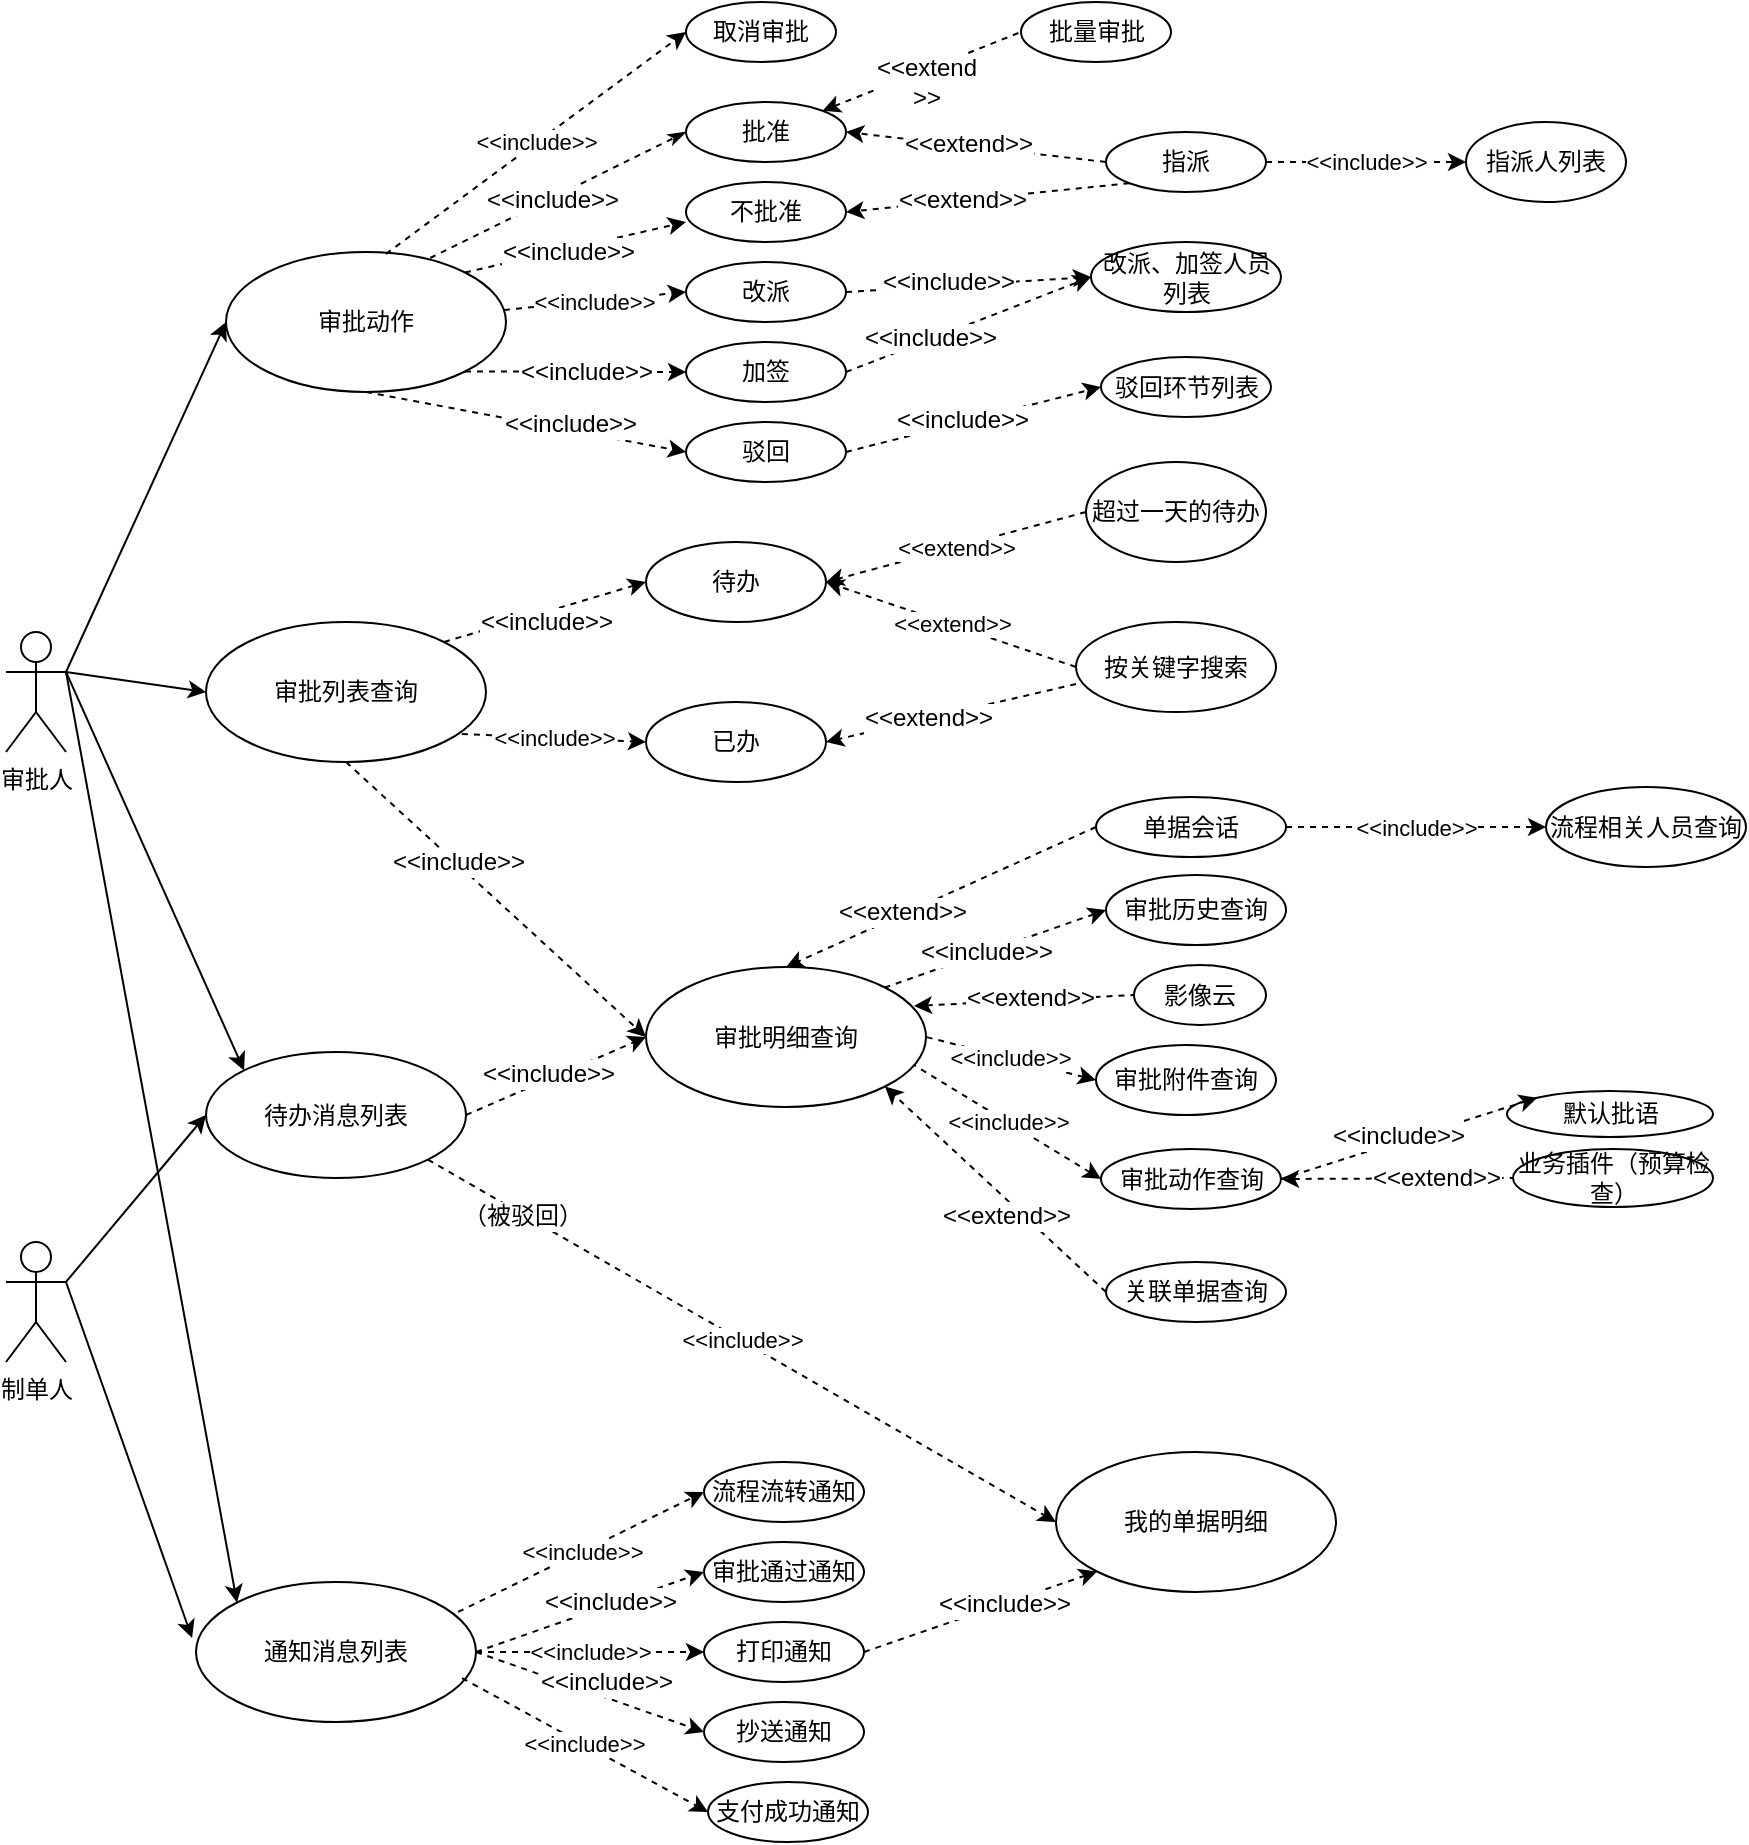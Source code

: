 <mxfile version="10.9.2" type="github"><diagram id="UgguKXTJ0CuWXtZt0lWa" name="ç¬¬ 1 é¡µ"><mxGraphModel dx="871" dy="521" grid="1" gridSize="10" guides="1" tooltips="1" connect="1" arrows="1" fold="1" page="1" pageScale="1" pageWidth="1169" pageHeight="1654" math="0" shadow="0"><root><mxCell id="0"/><mxCell id="1" parent="0"/><mxCell id="1ihIOpJyxMMIVVrJ6Hi1-26" value="审批人" style="shape=umlActor;verticalLabelPosition=bottom;labelBackgroundColor=#ffffff;verticalAlign=top;html=1;" parent="1" vertex="1"><mxGeometry x="215" y="525" width="30" height="60" as="geometry"/></mxCell><mxCell id="1ihIOpJyxMMIVVrJ6Hi1-27" value="审批动作&lt;br&gt;" style="ellipse;whiteSpace=wrap;html=1;" parent="1" vertex="1"><mxGeometry x="325" y="335" width="140" height="70" as="geometry"/></mxCell><mxCell id="1ihIOpJyxMMIVVrJ6Hi1-32" value="批准&lt;br&gt;" style="ellipse;whiteSpace=wrap;html=1;" parent="1" vertex="1"><mxGeometry x="555" y="260" width="80" height="30" as="geometry"/></mxCell><mxCell id="1ihIOpJyxMMIVVrJ6Hi1-36" value="不批准&lt;br&gt;" style="ellipse;whiteSpace=wrap;html=1;" parent="1" vertex="1"><mxGeometry x="555" y="300" width="80" height="30" as="geometry"/></mxCell><mxCell id="1ihIOpJyxMMIVVrJ6Hi1-37" value="改派&lt;br&gt;" style="ellipse;whiteSpace=wrap;html=1;" parent="1" vertex="1"><mxGeometry x="555" y="340" width="80" height="30" as="geometry"/></mxCell><mxCell id="1ihIOpJyxMMIVVrJ6Hi1-38" value="加签&lt;br&gt;" style="ellipse;whiteSpace=wrap;html=1;" parent="1" vertex="1"><mxGeometry x="555" y="380" width="80" height="30" as="geometry"/></mxCell><mxCell id="1ihIOpJyxMMIVVrJ6Hi1-39" value="驳回&lt;br&gt;" style="ellipse;whiteSpace=wrap;html=1;" parent="1" vertex="1"><mxGeometry x="555" y="420" width="80" height="30" as="geometry"/></mxCell><mxCell id="1ihIOpJyxMMIVVrJ6Hi1-46" value="" style="endArrow=classic;html=1;strokeColor=#000000;entryX=0;entryY=0.5;entryDx=0;entryDy=0;exitX=1;exitY=0.333;exitDx=0;exitDy=0;exitPerimeter=0;" parent="1" source="1ihIOpJyxMMIVVrJ6Hi1-26" target="1ihIOpJyxMMIVVrJ6Hi1-27" edge="1"><mxGeometry width="50" height="50" relative="1" as="geometry"><mxPoint x="245" y="450" as="sourcePoint"/><mxPoint x="345" y="340" as="targetPoint"/></mxGeometry></mxCell><mxCell id="1ihIOpJyxMMIVVrJ6Hi1-48" value="" style="endArrow=classicThin;dashed=1;html=1;strokeColor=#000000;exitX=0.729;exitY=0.043;exitDx=0;exitDy=0;exitPerimeter=0;entryX=0;entryY=0.5;entryDx=0;entryDy=0;endFill=1;" parent="1" source="1ihIOpJyxMMIVVrJ6Hi1-27" target="1ihIOpJyxMMIVVrJ6Hi1-32" edge="1"><mxGeometry width="50" height="50" relative="1" as="geometry"><mxPoint x="485" y="325" as="sourcePoint"/><mxPoint x="535" y="275" as="targetPoint"/></mxGeometry></mxCell><mxCell id="1ihIOpJyxMMIVVrJ6Hi1-49" value="&amp;lt;&amp;lt;include&amp;gt;&amp;gt;" style="text;html=1;resizable=0;points=[];align=center;verticalAlign=middle;labelBackgroundColor=#ffffff;" parent="1ihIOpJyxMMIVVrJ6Hi1-48" vertex="1" connectable="0"><mxGeometry x="-0.054" y="-1" relative="1" as="geometry"><mxPoint as="offset"/></mxGeometry></mxCell><mxCell id="1ihIOpJyxMMIVVrJ6Hi1-53" value="" style="endArrow=classic;dashed=1;html=1;strokeColor=#000000;exitX=1;exitY=0;exitDx=0;exitDy=0;endFill=1;" parent="1" source="1ihIOpJyxMMIVVrJ6Hi1-27" edge="1"><mxGeometry width="50" height="50" relative="1" as="geometry"><mxPoint x="505" y="370" as="sourcePoint"/><mxPoint x="555" y="320" as="targetPoint"/></mxGeometry></mxCell><mxCell id="1ihIOpJyxMMIVVrJ6Hi1-54" value="&amp;lt;&amp;lt;include&amp;gt;&amp;gt;" style="text;html=1;resizable=0;points=[];align=center;verticalAlign=middle;labelBackgroundColor=#ffffff;" parent="1ihIOpJyxMMIVVrJ6Hi1-53" vertex="1" connectable="0"><mxGeometry x="-0.073" y="-1" relative="1" as="geometry"><mxPoint as="offset"/></mxGeometry></mxCell><mxCell id="1ihIOpJyxMMIVVrJ6Hi1-55" value="&lt;span&gt;&amp;lt;&amp;lt;include&amp;gt;&amp;gt;&lt;/span&gt;" style="endArrow=classic;dashed=1;html=1;strokeColor=#000000;exitX=0.993;exitY=0.414;exitDx=0;exitDy=0;exitPerimeter=0;entryX=0;entryY=0.5;entryDx=0;entryDy=0;entryPerimeter=0;endFill=1;" parent="1" source="1ihIOpJyxMMIVVrJ6Hi1-27" target="1ihIOpJyxMMIVVrJ6Hi1-37" edge="1"><mxGeometry width="50" height="50" relative="1" as="geometry"><mxPoint x="485" y="395" as="sourcePoint"/><mxPoint x="535" y="345" as="targetPoint"/></mxGeometry></mxCell><mxCell id="1ihIOpJyxMMIVVrJ6Hi1-57" value="" style="endArrow=classic;dashed=1;html=1;strokeColor=#000000;exitX=1;exitY=1;exitDx=0;exitDy=0;entryX=0;entryY=0.5;entryDx=0;entryDy=0;endFill=1;" parent="1" source="1ihIOpJyxMMIVVrJ6Hi1-27" target="1ihIOpJyxMMIVVrJ6Hi1-38" edge="1"><mxGeometry width="50" height="50" relative="1" as="geometry"><mxPoint x="485" y="430" as="sourcePoint"/><mxPoint x="535" y="380" as="targetPoint"/></mxGeometry></mxCell><mxCell id="1ihIOpJyxMMIVVrJ6Hi1-58" value="&amp;lt;&amp;lt;include&amp;gt;&amp;gt;" style="text;html=1;resizable=0;points=[];align=center;verticalAlign=middle;labelBackgroundColor=#ffffff;" parent="1ihIOpJyxMMIVVrJ6Hi1-57" vertex="1" connectable="0"><mxGeometry x="0.369" y="4" relative="1" as="geometry"><mxPoint x="-15" y="4" as="offset"/></mxGeometry></mxCell><mxCell id="1ihIOpJyxMMIVVrJ6Hi1-60" value="" style="endArrow=classic;dashed=1;html=1;strokeColor=#000000;exitX=0.5;exitY=1;exitDx=0;exitDy=0;entryX=0;entryY=0.5;entryDx=0;entryDy=0;endFill=1;" parent="1" source="1ihIOpJyxMMIVVrJ6Hi1-27" target="1ihIOpJyxMMIVVrJ6Hi1-39" edge="1"><mxGeometry width="50" height="50" relative="1" as="geometry"><mxPoint x="465" y="470" as="sourcePoint"/><mxPoint x="515" y="420" as="targetPoint"/></mxGeometry></mxCell><mxCell id="1ihIOpJyxMMIVVrJ6Hi1-61" value="&amp;lt;&amp;lt;include&amp;gt;&amp;gt;" style="text;html=1;resizable=0;points=[];align=center;verticalAlign=middle;labelBackgroundColor=#ffffff;" parent="1ihIOpJyxMMIVVrJ6Hi1-60" vertex="1" connectable="0"><mxGeometry x="0.268" y="3" relative="1" as="geometry"><mxPoint as="offset"/></mxGeometry></mxCell><mxCell id="1ihIOpJyxMMIVVrJ6Hi1-62" value="指派&lt;br&gt;" style="ellipse;whiteSpace=wrap;html=1;" parent="1" vertex="1"><mxGeometry x="765" y="275" width="80" height="30" as="geometry"/></mxCell><mxCell id="1ihIOpJyxMMIVVrJ6Hi1-65" value="" style="endArrow=classic;dashed=1;html=1;strokeColor=#000000;entryX=1;entryY=0.5;entryDx=0;entryDy=0;exitX=0;exitY=0.5;exitDx=0;exitDy=0;endFill=1;" parent="1" source="1ihIOpJyxMMIVVrJ6Hi1-62" target="1ihIOpJyxMMIVVrJ6Hi1-32" edge="1"><mxGeometry width="50" height="50" relative="1" as="geometry"><mxPoint x="675" y="330" as="sourcePoint"/><mxPoint x="725" y="280" as="targetPoint"/></mxGeometry></mxCell><mxCell id="1ihIOpJyxMMIVVrJ6Hi1-66" value="&amp;lt;&amp;lt;extend&amp;gt;&amp;gt;" style="text;html=1;resizable=0;points=[];align=center;verticalAlign=middle;labelBackgroundColor=#ffffff;" parent="1ihIOpJyxMMIVVrJ6Hi1-65" vertex="1" connectable="0"><mxGeometry x="0.063" y="-1" relative="1" as="geometry"><mxPoint as="offset"/></mxGeometry></mxCell><mxCell id="1ihIOpJyxMMIVVrJ6Hi1-67" value="" style="endArrow=classic;dashed=1;html=1;strokeColor=#000000;entryX=1;entryY=0.5;entryDx=0;entryDy=0;exitX=0;exitY=1;exitDx=0;exitDy=0;endFill=1;" parent="1" source="1ihIOpJyxMMIVVrJ6Hi1-62" target="1ihIOpJyxMMIVVrJ6Hi1-36" edge="1"><mxGeometry width="50" height="50" relative="1" as="geometry"><mxPoint x="735" y="430" as="sourcePoint"/><mxPoint x="785" y="380" as="targetPoint"/></mxGeometry></mxCell><mxCell id="1ihIOpJyxMMIVVrJ6Hi1-68" value="&amp;lt;&amp;lt;extend&amp;gt;&amp;gt;" style="text;html=1;resizable=0;points=[];align=center;verticalAlign=middle;labelBackgroundColor=#ffffff;" parent="1ihIOpJyxMMIVVrJ6Hi1-67" vertex="1" connectable="0"><mxGeometry x="0.183" relative="1" as="geometry"><mxPoint as="offset"/></mxGeometry></mxCell><mxCell id="1ihIOpJyxMMIVVrJ6Hi1-69" value="审批列表查询" style="ellipse;whiteSpace=wrap;html=1;" parent="1" vertex="1"><mxGeometry x="315" y="520" width="140" height="70" as="geometry"/></mxCell><mxCell id="1ihIOpJyxMMIVVrJ6Hi1-70" value="审批明细查询" style="ellipse;whiteSpace=wrap;html=1;" parent="1" vertex="1"><mxGeometry x="535" y="692.5" width="140" height="70" as="geometry"/></mxCell><mxCell id="1ihIOpJyxMMIVVrJ6Hi1-71" value="审批历史查询" style="ellipse;whiteSpace=wrap;html=1;" parent="1" vertex="1"><mxGeometry x="765" y="646.5" width="90" height="35" as="geometry"/></mxCell><mxCell id="1ihIOpJyxMMIVVrJ6Hi1-72" value="审批附件查询" style="ellipse;whiteSpace=wrap;html=1;" parent="1" vertex="1"><mxGeometry x="760" y="731.5" width="90" height="35" as="geometry"/></mxCell><mxCell id="1ihIOpJyxMMIVVrJ6Hi1-73" value="审批动作查询" style="ellipse;whiteSpace=wrap;html=1;" parent="1" vertex="1"><mxGeometry x="762.5" y="783.5" width="90" height="30" as="geometry"/></mxCell><mxCell id="1ihIOpJyxMMIVVrJ6Hi1-74" value="" style="endArrow=classic;html=1;strokeColor=#000000;entryX=0;entryY=0.5;entryDx=0;entryDy=0;exitX=1;exitY=0.333;exitDx=0;exitDy=0;exitPerimeter=0;" parent="1" source="1ihIOpJyxMMIVVrJ6Hi1-26" target="1ihIOpJyxMMIVVrJ6Hi1-69" edge="1"><mxGeometry width="50" height="50" relative="1" as="geometry"><mxPoint x="245" y="550" as="sourcePoint"/><mxPoint x="315" y="460" as="targetPoint"/></mxGeometry></mxCell><mxCell id="1ihIOpJyxMMIVVrJ6Hi1-77" value="" style="endArrow=none;dashed=1;html=1;strokeColor=#000000;entryX=1;entryY=0;entryDx=0;entryDy=0;exitX=0;exitY=0.5;exitDx=0;exitDy=0;endFill=0;startArrow=classic;startFill=1;" parent="1" source="1ihIOpJyxMMIVVrJ6Hi1-71" target="1ihIOpJyxMMIVVrJ6Hi1-70" edge="1"><mxGeometry width="50" height="50" relative="1" as="geometry"><mxPoint x="705" y="742.5" as="sourcePoint"/><mxPoint x="755" y="692.5" as="targetPoint"/></mxGeometry></mxCell><mxCell id="1ihIOpJyxMMIVVrJ6Hi1-78" value="&amp;lt;&amp;lt;include&amp;gt;&amp;gt;" style="text;html=1;resizable=0;points=[];align=center;verticalAlign=middle;labelBackgroundColor=#ffffff;" parent="1ihIOpJyxMMIVVrJ6Hi1-77" vertex="1" connectable="0"><mxGeometry x="-0.354" y="-1" relative="1" as="geometry"><mxPoint x="-24" y="9" as="offset"/></mxGeometry></mxCell><mxCell id="1ihIOpJyxMMIVVrJ6Hi1-79" value="&amp;lt;&amp;lt;include&amp;gt;&amp;gt;" style="endArrow=none;dashed=1;html=1;strokeColor=#000000;entryX=1;entryY=0.5;entryDx=0;entryDy=0;exitX=0;exitY=0.5;exitDx=0;exitDy=0;endFill=0;startArrow=classic;startFill=1;" parent="1" source="1ihIOpJyxMMIVVrJ6Hi1-72" target="1ihIOpJyxMMIVVrJ6Hi1-70" edge="1"><mxGeometry width="50" height="50" relative="1" as="geometry"><mxPoint x="715" y="822.5" as="sourcePoint"/><mxPoint x="765" y="772.5" as="targetPoint"/></mxGeometry></mxCell><mxCell id="1ihIOpJyxMMIVVrJ6Hi1-80" value="&amp;lt;&amp;lt;include&amp;gt;&amp;gt;" style="endArrow=none;dashed=1;html=1;strokeColor=#000000;entryX=0.957;entryY=0.7;entryDx=0;entryDy=0;entryPerimeter=0;exitX=0;exitY=0.5;exitDx=0;exitDy=0;endFill=0;startArrow=classic;startFill=1;" parent="1" source="1ihIOpJyxMMIVVrJ6Hi1-73" target="1ihIOpJyxMMIVVrJ6Hi1-70" edge="1"><mxGeometry width="50" height="50" relative="1" as="geometry"><mxPoint x="685" y="812.5" as="sourcePoint"/><mxPoint x="735" y="762.5" as="targetPoint"/></mxGeometry></mxCell><mxCell id="1ihIOpJyxMMIVVrJ6Hi1-81" value="待办" style="ellipse;whiteSpace=wrap;html=1;" parent="1" vertex="1"><mxGeometry x="535" y="480" width="90" height="40" as="geometry"/></mxCell><mxCell id="1ihIOpJyxMMIVVrJ6Hi1-82" value="已办" style="ellipse;whiteSpace=wrap;html=1;" parent="1" vertex="1"><mxGeometry x="535" y="560" width="90" height="40" as="geometry"/></mxCell><mxCell id="1ihIOpJyxMMIVVrJ6Hi1-84" value="" style="endArrow=classic;dashed=1;html=1;strokeColor=#000000;entryX=0;entryY=0.5;entryDx=0;entryDy=0;endFill=1;" parent="1" target="1ihIOpJyxMMIVVrJ6Hi1-81" edge="1"><mxGeometry width="50" height="50" relative="1" as="geometry"><mxPoint x="434" y="530" as="sourcePoint"/><mxPoint x="515" y="510" as="targetPoint"/></mxGeometry></mxCell><mxCell id="1ihIOpJyxMMIVVrJ6Hi1-85" value="&amp;lt;&amp;lt;include&amp;gt;&amp;gt;" style="text;html=1;resizable=0;points=[];align=center;verticalAlign=middle;labelBackgroundColor=#ffffff;" parent="1ihIOpJyxMMIVVrJ6Hi1-84" vertex="1" connectable="0"><mxGeometry x="0.207" relative="1" as="geometry"><mxPoint x="-10.5" y="8" as="offset"/></mxGeometry></mxCell><mxCell id="1ihIOpJyxMMIVVrJ6Hi1-86" value="&amp;lt;&amp;lt;include&amp;gt;&amp;gt;" style="endArrow=classic;dashed=1;html=1;strokeColor=#000000;entryX=0;entryY=0.5;entryDx=0;entryDy=0;exitX=0.914;exitY=0.8;exitDx=0;exitDy=0;exitPerimeter=0;endFill=1;" parent="1" source="1ihIOpJyxMMIVVrJ6Hi1-69" target="1ihIOpJyxMMIVVrJ6Hi1-82" edge="1"><mxGeometry width="50" height="50" relative="1" as="geometry"><mxPoint x="455" y="620" as="sourcePoint"/><mxPoint x="505" y="570" as="targetPoint"/></mxGeometry></mxCell><mxCell id="1ihIOpJyxMMIVVrJ6Hi1-87" value="超过一天的待办" style="ellipse;whiteSpace=wrap;html=1;" parent="1" vertex="1"><mxGeometry x="755" y="440" width="90" height="50" as="geometry"/></mxCell><mxCell id="1ihIOpJyxMMIVVrJ6Hi1-88" value="&amp;lt;&amp;lt;extend&amp;gt;&amp;gt;" style="endArrow=classic;dashed=1;html=1;strokeColor=#000000;entryX=1;entryY=0.5;entryDx=0;entryDy=0;exitX=0;exitY=0.5;exitDx=0;exitDy=0;endFill=1;" parent="1" source="1ihIOpJyxMMIVVrJ6Hi1-87" target="1ihIOpJyxMMIVVrJ6Hi1-81" edge="1"><mxGeometry width="50" height="50" relative="1" as="geometry"><mxPoint x="635" y="530" as="sourcePoint"/><mxPoint x="685" y="480" as="targetPoint"/></mxGeometry></mxCell><mxCell id="1ihIOpJyxMMIVVrJ6Hi1-89" value="按关键字搜索" style="ellipse;whiteSpace=wrap;html=1;" parent="1" vertex="1"><mxGeometry x="750" y="520" width="100" height="45" as="geometry"/></mxCell><mxCell id="1ihIOpJyxMMIVVrJ6Hi1-90" value="&amp;lt;&amp;lt;extend&amp;gt;&amp;gt;" style="endArrow=classic;dashed=1;html=1;strokeColor=#000000;entryX=1;entryY=0.5;entryDx=0;entryDy=0;exitX=0;exitY=0.5;exitDx=0;exitDy=0;endFill=1;" parent="1" source="1ihIOpJyxMMIVVrJ6Hi1-89" target="1ihIOpJyxMMIVVrJ6Hi1-81" edge="1"><mxGeometry width="50" height="50" relative="1" as="geometry"><mxPoint x="665" y="590" as="sourcePoint"/><mxPoint x="715" y="540" as="targetPoint"/></mxGeometry></mxCell><mxCell id="1ihIOpJyxMMIVVrJ6Hi1-91" value="" style="endArrow=classic;dashed=1;html=1;strokeColor=#000000;entryX=1;entryY=0.5;entryDx=0;entryDy=0;exitX=0;exitY=0.689;exitDx=0;exitDy=0;exitPerimeter=0;endFill=1;" parent="1" source="1ihIOpJyxMMIVVrJ6Hi1-89" target="1ihIOpJyxMMIVVrJ6Hi1-82" edge="1"><mxGeometry width="50" height="50" relative="1" as="geometry"><mxPoint x="675" y="610" as="sourcePoint"/><mxPoint x="725" y="560" as="targetPoint"/></mxGeometry></mxCell><mxCell id="1ihIOpJyxMMIVVrJ6Hi1-92" value="&amp;lt;&amp;lt;extend&amp;gt;&amp;gt;" style="text;html=1;resizable=0;points=[];align=center;verticalAlign=middle;labelBackgroundColor=#ffffff;" parent="1ihIOpJyxMMIVVrJ6Hi1-91" vertex="1" connectable="0"><mxGeometry x="0.195" y="-1" relative="1" as="geometry"><mxPoint as="offset"/></mxGeometry></mxCell><mxCell id="1ihIOpJyxMMIVVrJ6Hi1-93" value="关联单据查询" style="ellipse;whiteSpace=wrap;html=1;" parent="1" vertex="1"><mxGeometry x="765" y="840" width="90" height="30" as="geometry"/></mxCell><mxCell id="1ihIOpJyxMMIVVrJ6Hi1-94" value="" style="endArrow=classic;dashed=1;html=1;strokeColor=#000000;entryX=1;entryY=1;entryDx=0;entryDy=0;exitX=0;exitY=0.5;exitDx=0;exitDy=0;endFill=1;" parent="1" source="1ihIOpJyxMMIVVrJ6Hi1-93" target="1ihIOpJyxMMIVVrJ6Hi1-70" edge="1"><mxGeometry width="50" height="50" relative="1" as="geometry"><mxPoint x="675" y="827.5" as="sourcePoint"/><mxPoint x="725" y="777.5" as="targetPoint"/></mxGeometry></mxCell><mxCell id="1ihIOpJyxMMIVVrJ6Hi1-95" value="&amp;lt;&amp;lt;extend&amp;gt;&amp;gt;" style="text;html=1;resizable=0;points=[];align=center;verticalAlign=middle;labelBackgroundColor=#ffffff;" parent="1ihIOpJyxMMIVVrJ6Hi1-94" vertex="1" connectable="0"><mxGeometry x="-0.39" relative="1" as="geometry"><mxPoint x="-16.5" y="-7" as="offset"/></mxGeometry></mxCell><mxCell id="1ihIOpJyxMMIVVrJ6Hi1-96" value="单据会话" style="ellipse;whiteSpace=wrap;html=1;" parent="1" vertex="1"><mxGeometry x="760" y="607.5" width="95" height="30" as="geometry"/></mxCell><mxCell id="1ihIOpJyxMMIVVrJ6Hi1-97" value="" style="endArrow=classic;dashed=1;html=1;strokeColor=#000000;entryX=0.5;entryY=0;entryDx=0;entryDy=0;exitX=0;exitY=0.5;exitDx=0;exitDy=0;endFill=1;" parent="1" source="1ihIOpJyxMMIVVrJ6Hi1-96" target="1ihIOpJyxMMIVVrJ6Hi1-70" edge="1"><mxGeometry width="50" height="50" relative="1" as="geometry"><mxPoint x="675" y="657.5" as="sourcePoint"/><mxPoint x="725" y="607.5" as="targetPoint"/></mxGeometry></mxCell><mxCell id="1ihIOpJyxMMIVVrJ6Hi1-98" value="&amp;lt;&amp;lt;extend&amp;gt;&amp;gt;" style="text;html=1;resizable=0;points=[];align=center;verticalAlign=middle;labelBackgroundColor=#ffffff;" parent="1ihIOpJyxMMIVVrJ6Hi1-97" vertex="1" connectable="0"><mxGeometry x="0.248" y="-1" relative="1" as="geometry"><mxPoint as="offset"/></mxGeometry></mxCell><mxCell id="1ihIOpJyxMMIVVrJ6Hi1-99" value="制单人" style="shape=umlActor;verticalLabelPosition=bottom;labelBackgroundColor=#ffffff;verticalAlign=top;html=1;" parent="1" vertex="1"><mxGeometry x="215" y="830" width="30" height="60" as="geometry"/></mxCell><mxCell id="1ihIOpJyxMMIVVrJ6Hi1-100" value="待办消息列表" style="ellipse;whiteSpace=wrap;html=1;" parent="1" vertex="1"><mxGeometry x="315" y="735" width="130" height="63" as="geometry"/></mxCell><mxCell id="1ihIOpJyxMMIVVrJ6Hi1-101" value="" style="endArrow=classic;html=1;strokeColor=#000000;entryX=0;entryY=0;entryDx=0;entryDy=0;exitX=1;exitY=0.333;exitDx=0;exitDy=0;exitPerimeter=0;" parent="1" source="1ihIOpJyxMMIVVrJ6Hi1-26" target="1ihIOpJyxMMIVVrJ6Hi1-100" edge="1"><mxGeometry width="50" height="50" relative="1" as="geometry"><mxPoint x="275" y="640" as="sourcePoint"/><mxPoint x="325" y="590" as="targetPoint"/></mxGeometry></mxCell><mxCell id="1ihIOpJyxMMIVVrJ6Hi1-102" value="通知消息列表" style="ellipse;whiteSpace=wrap;html=1;" parent="1" vertex="1"><mxGeometry x="310" y="1000" width="140" height="70" as="geometry"/></mxCell><mxCell id="1ihIOpJyxMMIVVrJ6Hi1-105" value="" style="endArrow=classic;dashed=1;html=1;strokeColor=#000000;entryX=0;entryY=0.5;entryDx=0;entryDy=0;exitX=0.5;exitY=1;exitDx=0;exitDy=0;endFill=1;" parent="1" source="1ihIOpJyxMMIVVrJ6Hi1-69" target="1ihIOpJyxMMIVVrJ6Hi1-70" edge="1"><mxGeometry width="50" height="50" relative="1" as="geometry"><mxPoint x="425" y="700" as="sourcePoint"/><mxPoint x="475" y="650" as="targetPoint"/></mxGeometry></mxCell><mxCell id="1ihIOpJyxMMIVVrJ6Hi1-107" value="&amp;lt;&amp;lt;include&amp;gt;&amp;gt;" style="text;html=1;resizable=0;points=[];align=center;verticalAlign=middle;labelBackgroundColor=#ffffff;" parent="1ihIOpJyxMMIVVrJ6Hi1-105" vertex="1" connectable="0"><mxGeometry x="-0.263" y="1" relative="1" as="geometry"><mxPoint as="offset"/></mxGeometry></mxCell><mxCell id="1ihIOpJyxMMIVVrJ6Hi1-106" value="" style="endArrow=classic;dashed=1;html=1;strokeColor=#000000;entryX=0;entryY=0.5;entryDx=0;entryDy=0;exitX=1;exitY=0.5;exitDx=0;exitDy=0;endFill=1;" parent="1" source="1ihIOpJyxMMIVVrJ6Hi1-100" target="1ihIOpJyxMMIVVrJ6Hi1-70" edge="1"><mxGeometry width="50" height="50" relative="1" as="geometry"><mxPoint x="385" y="720" as="sourcePoint"/><mxPoint x="435" y="670" as="targetPoint"/></mxGeometry></mxCell><mxCell id="1ihIOpJyxMMIVVrJ6Hi1-108" value="&amp;lt;&amp;lt;include&amp;gt;&amp;gt;" style="text;html=1;resizable=0;points=[];align=center;verticalAlign=middle;labelBackgroundColor=#ffffff;" parent="1ihIOpJyxMMIVVrJ6Hi1-106" vertex="1" connectable="0"><mxGeometry x="-0.063" y="3" relative="1" as="geometry"><mxPoint as="offset"/></mxGeometry></mxCell><mxCell id="1ihIOpJyxMMIVVrJ6Hi1-109" value="" style="endArrow=classic;html=1;strokeColor=#000000;entryX=0;entryY=0.5;entryDx=0;entryDy=0;exitX=1;exitY=0.333;exitDx=0;exitDy=0;exitPerimeter=0;" parent="1" source="1ihIOpJyxMMIVVrJ6Hi1-99" target="1ihIOpJyxMMIVVrJ6Hi1-100" edge="1"><mxGeometry width="50" height="50" relative="1" as="geometry"><mxPoint x="265" y="850" as="sourcePoint"/><mxPoint x="315" y="800" as="targetPoint"/></mxGeometry></mxCell><mxCell id="1ihIOpJyxMMIVVrJ6Hi1-110" value="" style="endArrow=classic;html=1;strokeColor=#000000;entryX=-0.014;entryY=0.4;entryDx=0;entryDy=0;entryPerimeter=0;exitX=1;exitY=0.333;exitDx=0;exitDy=0;exitPerimeter=0;" parent="1" source="1ihIOpJyxMMIVVrJ6Hi1-99" target="1ihIOpJyxMMIVVrJ6Hi1-102" edge="1"><mxGeometry width="50" height="50" relative="1" as="geometry"><mxPoint x="265" y="890" as="sourcePoint"/><mxPoint x="315" y="840" as="targetPoint"/></mxGeometry></mxCell><mxCell id="1ihIOpJyxMMIVVrJ6Hi1-111" value="流程流转通知" style="ellipse;whiteSpace=wrap;html=1;" parent="1" vertex="1"><mxGeometry x="564" y="940" width="80" height="30" as="geometry"/></mxCell><mxCell id="1ihIOpJyxMMIVVrJ6Hi1-116" value="审批通过通知" style="ellipse;whiteSpace=wrap;html=1;" parent="1" vertex="1"><mxGeometry x="564" y="980" width="80" height="30" as="geometry"/></mxCell><mxCell id="1ihIOpJyxMMIVVrJ6Hi1-117" value="打印通知" style="ellipse;whiteSpace=wrap;html=1;" parent="1" vertex="1"><mxGeometry x="564" y="1020" width="80" height="30" as="geometry"/></mxCell><mxCell id="1ihIOpJyxMMIVVrJ6Hi1-118" value="抄送通知" style="ellipse;whiteSpace=wrap;html=1;" parent="1" vertex="1"><mxGeometry x="564" y="1060" width="80" height="30" as="geometry"/></mxCell><mxCell id="1ihIOpJyxMMIVVrJ6Hi1-119" value="支付成功通知" style="ellipse;whiteSpace=wrap;html=1;" parent="1" vertex="1"><mxGeometry x="566" y="1100" width="80" height="30" as="geometry"/></mxCell><mxCell id="1ihIOpJyxMMIVVrJ6Hi1-120" value="我的单据明细" style="ellipse;whiteSpace=wrap;html=1;" parent="1" vertex="1"><mxGeometry x="740" y="935" width="140" height="70" as="geometry"/></mxCell><mxCell id="1ihIOpJyxMMIVVrJ6Hi1-121" value="&amp;lt;&amp;lt;include&amp;gt;&amp;gt;" style="endArrow=classic;dashed=1;html=1;strokeColor=#000000;entryX=0;entryY=0.5;entryDx=0;entryDy=0;exitX=1;exitY=1;exitDx=0;exitDy=0;endFill=1;" parent="1" source="1ihIOpJyxMMIVVrJ6Hi1-100" target="1ihIOpJyxMMIVVrJ6Hi1-120" edge="1"><mxGeometry width="50" height="50" relative="1" as="geometry"><mxPoint x="445" y="860" as="sourcePoint"/><mxPoint x="495" y="810" as="targetPoint"/></mxGeometry></mxCell><mxCell id="1ihIOpJyxMMIVVrJ6Hi1-131" value="（被驳回）" style="text;html=1;resizable=0;points=[];align=center;verticalAlign=middle;labelBackgroundColor=#ffffff;" parent="1ihIOpJyxMMIVVrJ6Hi1-121" vertex="1" connectable="0"><mxGeometry x="-0.788" relative="1" as="geometry"><mxPoint x="13" y="8.5" as="offset"/></mxGeometry></mxCell><mxCell id="1ihIOpJyxMMIVVrJ6Hi1-122" value="&amp;lt;&amp;lt;include&amp;gt;&amp;gt;" style="endArrow=classic;dashed=1;html=1;strokeColor=#000000;entryX=0;entryY=0.5;entryDx=0;entryDy=0;exitX=0.936;exitY=0.214;exitDx=0;exitDy=0;exitPerimeter=0;endFill=1;" parent="1" source="1ihIOpJyxMMIVVrJ6Hi1-102" target="1ihIOpJyxMMIVVrJ6Hi1-111" edge="1"><mxGeometry width="50" height="50" relative="1" as="geometry"><mxPoint x="475" y="1030" as="sourcePoint"/><mxPoint x="525" y="980" as="targetPoint"/></mxGeometry></mxCell><mxCell id="1ihIOpJyxMMIVVrJ6Hi1-123" value="" style="endArrow=classic;dashed=1;html=1;strokeColor=#000000;entryX=0;entryY=0.5;entryDx=0;entryDy=0;exitX=1;exitY=0.5;exitDx=0;exitDy=0;endFill=1;" parent="1" source="1ihIOpJyxMMIVVrJ6Hi1-102" target="1ihIOpJyxMMIVVrJ6Hi1-116" edge="1"><mxGeometry width="50" height="50" relative="1" as="geometry"><mxPoint x="495" y="1060" as="sourcePoint"/><mxPoint x="545" y="1010" as="targetPoint"/></mxGeometry></mxCell><mxCell id="1ihIOpJyxMMIVVrJ6Hi1-124" value="&amp;lt;&amp;lt;include&amp;gt;&amp;gt;" style="text;html=1;resizable=0;points=[];align=center;verticalAlign=middle;labelBackgroundColor=#ffffff;" parent="1ihIOpJyxMMIVVrJ6Hi1-123" vertex="1" connectable="0"><mxGeometry x="0.184" y="1" relative="1" as="geometry"><mxPoint y="-1" as="offset"/></mxGeometry></mxCell><mxCell id="1ihIOpJyxMMIVVrJ6Hi1-125" value="&amp;lt;&amp;lt;include&amp;gt;&amp;gt;" style="endArrow=classic;dashed=1;html=1;strokeColor=#000000;entryX=0;entryY=0.5;entryDx=0;entryDy=0;exitX=1;exitY=0.5;exitDx=0;exitDy=0;endFill=1;" parent="1" source="1ihIOpJyxMMIVVrJ6Hi1-102" target="1ihIOpJyxMMIVVrJ6Hi1-117" edge="1"><mxGeometry width="50" height="50" relative="1" as="geometry"><mxPoint x="485" y="1080" as="sourcePoint"/><mxPoint x="535" y="1030" as="targetPoint"/></mxGeometry></mxCell><mxCell id="1ihIOpJyxMMIVVrJ6Hi1-126" value="" style="endArrow=classic;dashed=1;html=1;strokeColor=#000000;entryX=0;entryY=0.5;entryDx=0;entryDy=0;exitX=1;exitY=0.5;exitDx=0;exitDy=0;endFill=1;" parent="1" source="1ihIOpJyxMMIVVrJ6Hi1-102" target="1ihIOpJyxMMIVVrJ6Hi1-118" edge="1"><mxGeometry width="50" height="50" relative="1" as="geometry"><mxPoint x="475" y="1110" as="sourcePoint"/><mxPoint x="525" y="1060" as="targetPoint"/></mxGeometry></mxCell><mxCell id="1ihIOpJyxMMIVVrJ6Hi1-127" value="&amp;lt;&amp;lt;include&amp;gt;&amp;gt;" style="text;html=1;resizable=0;points=[];align=center;verticalAlign=middle;labelBackgroundColor=#ffffff;" parent="1ihIOpJyxMMIVVrJ6Hi1-126" vertex="1" connectable="0"><mxGeometry x="0.423" y="3" relative="1" as="geometry"><mxPoint x="-17" y="-10.5" as="offset"/></mxGeometry></mxCell><mxCell id="1ihIOpJyxMMIVVrJ6Hi1-128" value="&amp;lt;&amp;lt;include&amp;gt;&amp;gt;" style="endArrow=classic;dashed=1;html=1;strokeColor=#000000;entryX=0;entryY=0.5;entryDx=0;entryDy=0;exitX=0.95;exitY=0.686;exitDx=0;exitDy=0;exitPerimeter=0;endFill=1;" parent="1" source="1ihIOpJyxMMIVVrJ6Hi1-102" target="1ihIOpJyxMMIVVrJ6Hi1-119" edge="1"><mxGeometry width="50" height="50" relative="1" as="geometry"><mxPoint x="465" y="1120" as="sourcePoint"/><mxPoint x="515" y="1070" as="targetPoint"/></mxGeometry></mxCell><mxCell id="1ihIOpJyxMMIVVrJ6Hi1-129" value="" style="endArrow=classic;dashed=1;html=1;strokeColor=#000000;entryX=0;entryY=1;entryDx=0;entryDy=0;exitX=1;exitY=0.5;exitDx=0;exitDy=0;endFill=1;" parent="1" source="1ihIOpJyxMMIVVrJ6Hi1-117" target="1ihIOpJyxMMIVVrJ6Hi1-120" edge="1"><mxGeometry width="50" height="50" relative="1" as="geometry"><mxPoint x="705" y="1060" as="sourcePoint"/><mxPoint x="755" y="1010" as="targetPoint"/></mxGeometry></mxCell><mxCell id="1ihIOpJyxMMIVVrJ6Hi1-130" value="&amp;lt;&amp;lt;include&amp;gt;&amp;gt;" style="text;html=1;resizable=0;points=[];align=center;verticalAlign=middle;labelBackgroundColor=#ffffff;" parent="1ihIOpJyxMMIVVrJ6Hi1-129" vertex="1" connectable="0"><mxGeometry x="0.199" relative="1" as="geometry"><mxPoint as="offset"/></mxGeometry></mxCell><mxCell id="1ihIOpJyxMMIVVrJ6Hi1-132" value="" style="endArrow=classic;html=1;strokeColor=#000000;entryX=0;entryY=0;entryDx=0;entryDy=0;exitX=1;exitY=0.333;exitDx=0;exitDy=0;exitPerimeter=0;" parent="1" source="1ihIOpJyxMMIVVrJ6Hi1-26" target="1ihIOpJyxMMIVVrJ6Hi1-102" edge="1"><mxGeometry width="50" height="50" relative="1" as="geometry"><mxPoint x="225" y="740" as="sourcePoint"/><mxPoint x="275" y="690" as="targetPoint"/></mxGeometry></mxCell><mxCell id="1ihIOpJyxMMIVVrJ6Hi1-133" value="指派人列表" style="ellipse;whiteSpace=wrap;html=1;" parent="1" vertex="1"><mxGeometry x="945" y="270" width="80" height="40" as="geometry"/></mxCell><mxCell id="1ihIOpJyxMMIVVrJ6Hi1-134" value="&amp;lt;&amp;lt;include&amp;gt;&amp;gt;" style="endArrow=classic;dashed=1;html=1;strokeColor=#000000;entryX=0;entryY=0.5;entryDx=0;entryDy=0;exitX=1;exitY=0.5;exitDx=0;exitDy=0;endFill=1;" parent="1" source="1ihIOpJyxMMIVVrJ6Hi1-62" target="1ihIOpJyxMMIVVrJ6Hi1-133" edge="1"><mxGeometry width="50" height="50" relative="1" as="geometry"><mxPoint x="865" y="320" as="sourcePoint"/><mxPoint x="915" y="270" as="targetPoint"/></mxGeometry></mxCell><mxCell id="1ihIOpJyxMMIVVrJ6Hi1-135" value="改派、加签人员列表" style="ellipse;whiteSpace=wrap;html=1;" parent="1" vertex="1"><mxGeometry x="757.5" y="330" width="95" height="35" as="geometry"/></mxCell><mxCell id="1ihIOpJyxMMIVVrJ6Hi1-136" value="" style="endArrow=classic;dashed=1;html=1;strokeColor=#000000;entryX=0;entryY=0.5;entryDx=0;entryDy=0;exitX=1;exitY=0.5;exitDx=0;exitDy=0;endFill=1;" parent="1" source="1ihIOpJyxMMIVVrJ6Hi1-37" target="1ihIOpJyxMMIVVrJ6Hi1-135" edge="1"><mxGeometry width="50" height="50" relative="1" as="geometry"><mxPoint x="675" y="390" as="sourcePoint"/><mxPoint x="725" y="340" as="targetPoint"/></mxGeometry></mxCell><mxCell id="1ihIOpJyxMMIVVrJ6Hi1-140" value="&amp;lt;&amp;lt;include&amp;gt;&amp;gt;" style="text;html=1;resizable=0;points=[];align=center;verticalAlign=middle;labelBackgroundColor=#ffffff;" parent="1ihIOpJyxMMIVVrJ6Hi1-136" vertex="1" connectable="0"><mxGeometry x="-0.169" y="2" relative="1" as="geometry"><mxPoint as="offset"/></mxGeometry></mxCell><mxCell id="1ihIOpJyxMMIVVrJ6Hi1-137" value="" style="endArrow=classic;dashed=1;html=1;strokeColor=#000000;entryX=0;entryY=0.5;entryDx=0;entryDy=0;exitX=1;exitY=0.5;exitDx=0;exitDy=0;endFill=1;" parent="1" source="1ihIOpJyxMMIVVrJ6Hi1-38" target="1ihIOpJyxMMIVVrJ6Hi1-135" edge="1"><mxGeometry width="50" height="50" relative="1" as="geometry"><mxPoint x="675" y="420" as="sourcePoint"/><mxPoint x="725" y="370" as="targetPoint"/></mxGeometry></mxCell><mxCell id="1ihIOpJyxMMIVVrJ6Hi1-141" value="&amp;lt;&amp;lt;include&amp;gt;&amp;gt;" style="text;html=1;resizable=0;points=[];align=center;verticalAlign=middle;labelBackgroundColor=#ffffff;" parent="1ihIOpJyxMMIVVrJ6Hi1-137" vertex="1" connectable="0"><mxGeometry x="-0.292" y="1" relative="1" as="geometry"><mxPoint x="-1" as="offset"/></mxGeometry></mxCell><mxCell id="1ihIOpJyxMMIVVrJ6Hi1-138" value="驳回环节列表" style="ellipse;whiteSpace=wrap;html=1;" parent="1" vertex="1"><mxGeometry x="762.5" y="387.5" width="85" height="30" as="geometry"/></mxCell><mxCell id="1ihIOpJyxMMIVVrJ6Hi1-139" value="" style="endArrow=classic;dashed=1;html=1;strokeColor=#000000;entryX=0;entryY=0.5;entryDx=0;entryDy=0;exitX=1;exitY=0.5;exitDx=0;exitDy=0;endFill=1;" parent="1" source="1ihIOpJyxMMIVVrJ6Hi1-39" target="1ihIOpJyxMMIVVrJ6Hi1-138" edge="1"><mxGeometry width="50" height="50" relative="1" as="geometry"><mxPoint x="675" y="450" as="sourcePoint"/><mxPoint x="725" y="400" as="targetPoint"/></mxGeometry></mxCell><mxCell id="1ihIOpJyxMMIVVrJ6Hi1-142" value="&amp;lt;&amp;lt;include&amp;gt;&amp;gt;" style="text;html=1;resizable=0;points=[];align=center;verticalAlign=middle;labelBackgroundColor=#ffffff;" parent="1ihIOpJyxMMIVVrJ6Hi1-139" vertex="1" connectable="0"><mxGeometry x="-0.088" y="1" relative="1" as="geometry"><mxPoint as="offset"/></mxGeometry></mxCell><mxCell id="1ihIOpJyxMMIVVrJ6Hi1-143" value="默认批语" style="ellipse;whiteSpace=wrap;html=1;" parent="1" vertex="1"><mxGeometry x="965.5" y="754.5" width="103" height="23" as="geometry"/></mxCell><mxCell id="1ihIOpJyxMMIVVrJ6Hi1-144" value="业务插件（预算检查）" style="ellipse;whiteSpace=wrap;html=1;" parent="1" vertex="1"><mxGeometry x="968.5" y="783.5" width="100" height="29" as="geometry"/></mxCell><mxCell id="1ihIOpJyxMMIVVrJ6Hi1-145" value="" style="endArrow=classic;dashed=1;html=1;strokeColor=#000000;entryX=0;entryY=0;entryDx=0;entryDy=0;exitX=1;exitY=0.5;exitDx=0;exitDy=0;endFill=1;" parent="1" source="1ihIOpJyxMMIVVrJ6Hi1-73" target="1ihIOpJyxMMIVVrJ6Hi1-143" edge="1"><mxGeometry width="50" height="50" relative="1" as="geometry"><mxPoint x="850" y="780" as="sourcePoint"/><mxPoint x="900" y="730" as="targetPoint"/></mxGeometry></mxCell><mxCell id="1ihIOpJyxMMIVVrJ6Hi1-147" value="&amp;lt;&amp;lt;include&amp;gt;&amp;gt;" style="text;html=1;resizable=0;points=[];align=center;verticalAlign=middle;labelBackgroundColor=#ffffff;" parent="1ihIOpJyxMMIVVrJ6Hi1-145" vertex="1" connectable="0"><mxGeometry x="-0.07" y="3" relative="1" as="geometry"><mxPoint as="offset"/></mxGeometry></mxCell><mxCell id="1ihIOpJyxMMIVVrJ6Hi1-146" value="" style="endArrow=none;dashed=1;html=1;strokeColor=#000000;entryX=0;entryY=0.5;entryDx=0;entryDy=0;exitX=1;exitY=0.5;exitDx=0;exitDy=0;startArrow=classic;startFill=1;" parent="1" source="1ihIOpJyxMMIVVrJ6Hi1-73" target="1ihIOpJyxMMIVVrJ6Hi1-144" edge="1"><mxGeometry width="50" height="50" relative="1" as="geometry"><mxPoint x="860" y="830" as="sourcePoint"/><mxPoint x="910" y="780" as="targetPoint"/></mxGeometry></mxCell><mxCell id="1ihIOpJyxMMIVVrJ6Hi1-148" value="&amp;lt;&amp;lt;extend&amp;gt;&amp;gt;" style="text;html=1;resizable=0;points=[];align=center;verticalAlign=middle;labelBackgroundColor=#ffffff;" parent="1ihIOpJyxMMIVVrJ6Hi1-146" vertex="1" connectable="0"><mxGeometry x="-0.201" y="2" relative="1" as="geometry"><mxPoint x="31" y="1.5" as="offset"/></mxGeometry></mxCell><mxCell id="1ihIOpJyxMMIVVrJ6Hi1-150" value="影像云" style="ellipse;whiteSpace=wrap;html=1;" parent="1" vertex="1"><mxGeometry x="779" y="691.5" width="66" height="30" as="geometry"/></mxCell><mxCell id="1ihIOpJyxMMIVVrJ6Hi1-151" value="" style="endArrow=none;dashed=1;html=1;strokeColor=#000000;exitX=0.957;exitY=0.279;exitDx=0;exitDy=0;exitPerimeter=0;entryX=0;entryY=0.5;entryDx=0;entryDy=0;startArrow=classic;startFill=1;" parent="1" source="1ihIOpJyxMMIVVrJ6Hi1-70" target="1ihIOpJyxMMIVVrJ6Hi1-150" edge="1"><mxGeometry width="50" height="50" relative="1" as="geometry"><mxPoint x="720" y="740" as="sourcePoint"/><mxPoint x="770" y="690" as="targetPoint"/></mxGeometry></mxCell><mxCell id="1ihIOpJyxMMIVVrJ6Hi1-152" value="&amp;lt;&amp;lt;extend&amp;gt;&amp;gt;" style="text;html=1;resizable=0;points=[];align=center;verticalAlign=middle;labelBackgroundColor=#ffffff;" parent="1ihIOpJyxMMIVVrJ6Hi1-151" vertex="1" connectable="0"><mxGeometry x="0.056" y="1" relative="1" as="geometry"><mxPoint as="offset"/></mxGeometry></mxCell><mxCell id="1ihIOpJyxMMIVVrJ6Hi1-153" value="流程相关人员查询" style="ellipse;whiteSpace=wrap;html=1;" parent="1" vertex="1"><mxGeometry x="985" y="602.5" width="100" height="40" as="geometry"/></mxCell><mxCell id="1ihIOpJyxMMIVVrJ6Hi1-154" value="&amp;lt;&amp;lt;include&amp;gt;&amp;gt;" style="endArrow=classic;dashed=1;html=1;strokeColor=#000000;entryX=0;entryY=0.5;entryDx=0;entryDy=0;exitX=1;exitY=0.5;exitDx=0;exitDy=0;endFill=1;" parent="1" source="1ihIOpJyxMMIVVrJ6Hi1-96" target="1ihIOpJyxMMIVVrJ6Hi1-153" edge="1"><mxGeometry width="50" height="50" relative="1" as="geometry"><mxPoint x="860" y="650" as="sourcePoint"/><mxPoint x="910" y="600" as="targetPoint"/></mxGeometry></mxCell><mxCell id="Zd5L6gk9K6chHkGjPS0k-1" value="取消审批" style="ellipse;whiteSpace=wrap;html=1;" vertex="1" parent="1"><mxGeometry x="555" y="210" width="75" height="30" as="geometry"/></mxCell><mxCell id="Zd5L6gk9K6chHkGjPS0k-2" value="&amp;lt;&amp;lt;include&amp;gt;&amp;gt;" style="endArrow=classic;dashed=1;html=1;entryX=0;entryY=0.5;entryDx=0;entryDy=0;exitX=0.571;exitY=0.014;exitDx=0;exitDy=0;exitPerimeter=0;endFill=1;" edge="1" parent="1" source="1ihIOpJyxMMIVVrJ6Hi1-27" target="Zd5L6gk9K6chHkGjPS0k-1"><mxGeometry width="50" height="50" relative="1" as="geometry"><mxPoint x="410" y="300" as="sourcePoint"/><mxPoint x="460" y="250" as="targetPoint"/></mxGeometry></mxCell><mxCell id="Zd5L6gk9K6chHkGjPS0k-3" value="批量审批" style="ellipse;whiteSpace=wrap;html=1;" vertex="1" parent="1"><mxGeometry x="722.5" y="210" width="75" height="30" as="geometry"/></mxCell><mxCell id="Zd5L6gk9K6chHkGjPS0k-4" value="" style="endArrow=none;dashed=1;html=1;exitX=1;exitY=0;exitDx=0;exitDy=0;entryX=0;entryY=0.5;entryDx=0;entryDy=0;startArrow=classic;startFill=1;" edge="1" parent="1" source="1ihIOpJyxMMIVVrJ6Hi1-32" target="Zd5L6gk9K6chHkGjPS0k-3"><mxGeometry width="50" height="50" relative="1" as="geometry"><mxPoint x="660" y="250" as="sourcePoint"/><mxPoint x="710" y="200" as="targetPoint"/></mxGeometry></mxCell><mxCell id="Zd5L6gk9K6chHkGjPS0k-5" value="&amp;lt;&amp;lt;extend&lt;br&gt;&amp;gt;&amp;gt;" style="text;html=1;resizable=0;points=[];align=center;verticalAlign=middle;labelBackgroundColor=#ffffff;" vertex="1" connectable="0" parent="Zd5L6gk9K6chHkGjPS0k-4"><mxGeometry x="0.263" relative="1" as="geometry"><mxPoint x="-11.5" y="10.5" as="offset"/></mxGeometry></mxCell></root></mxGraphModel></diagram></mxfile>